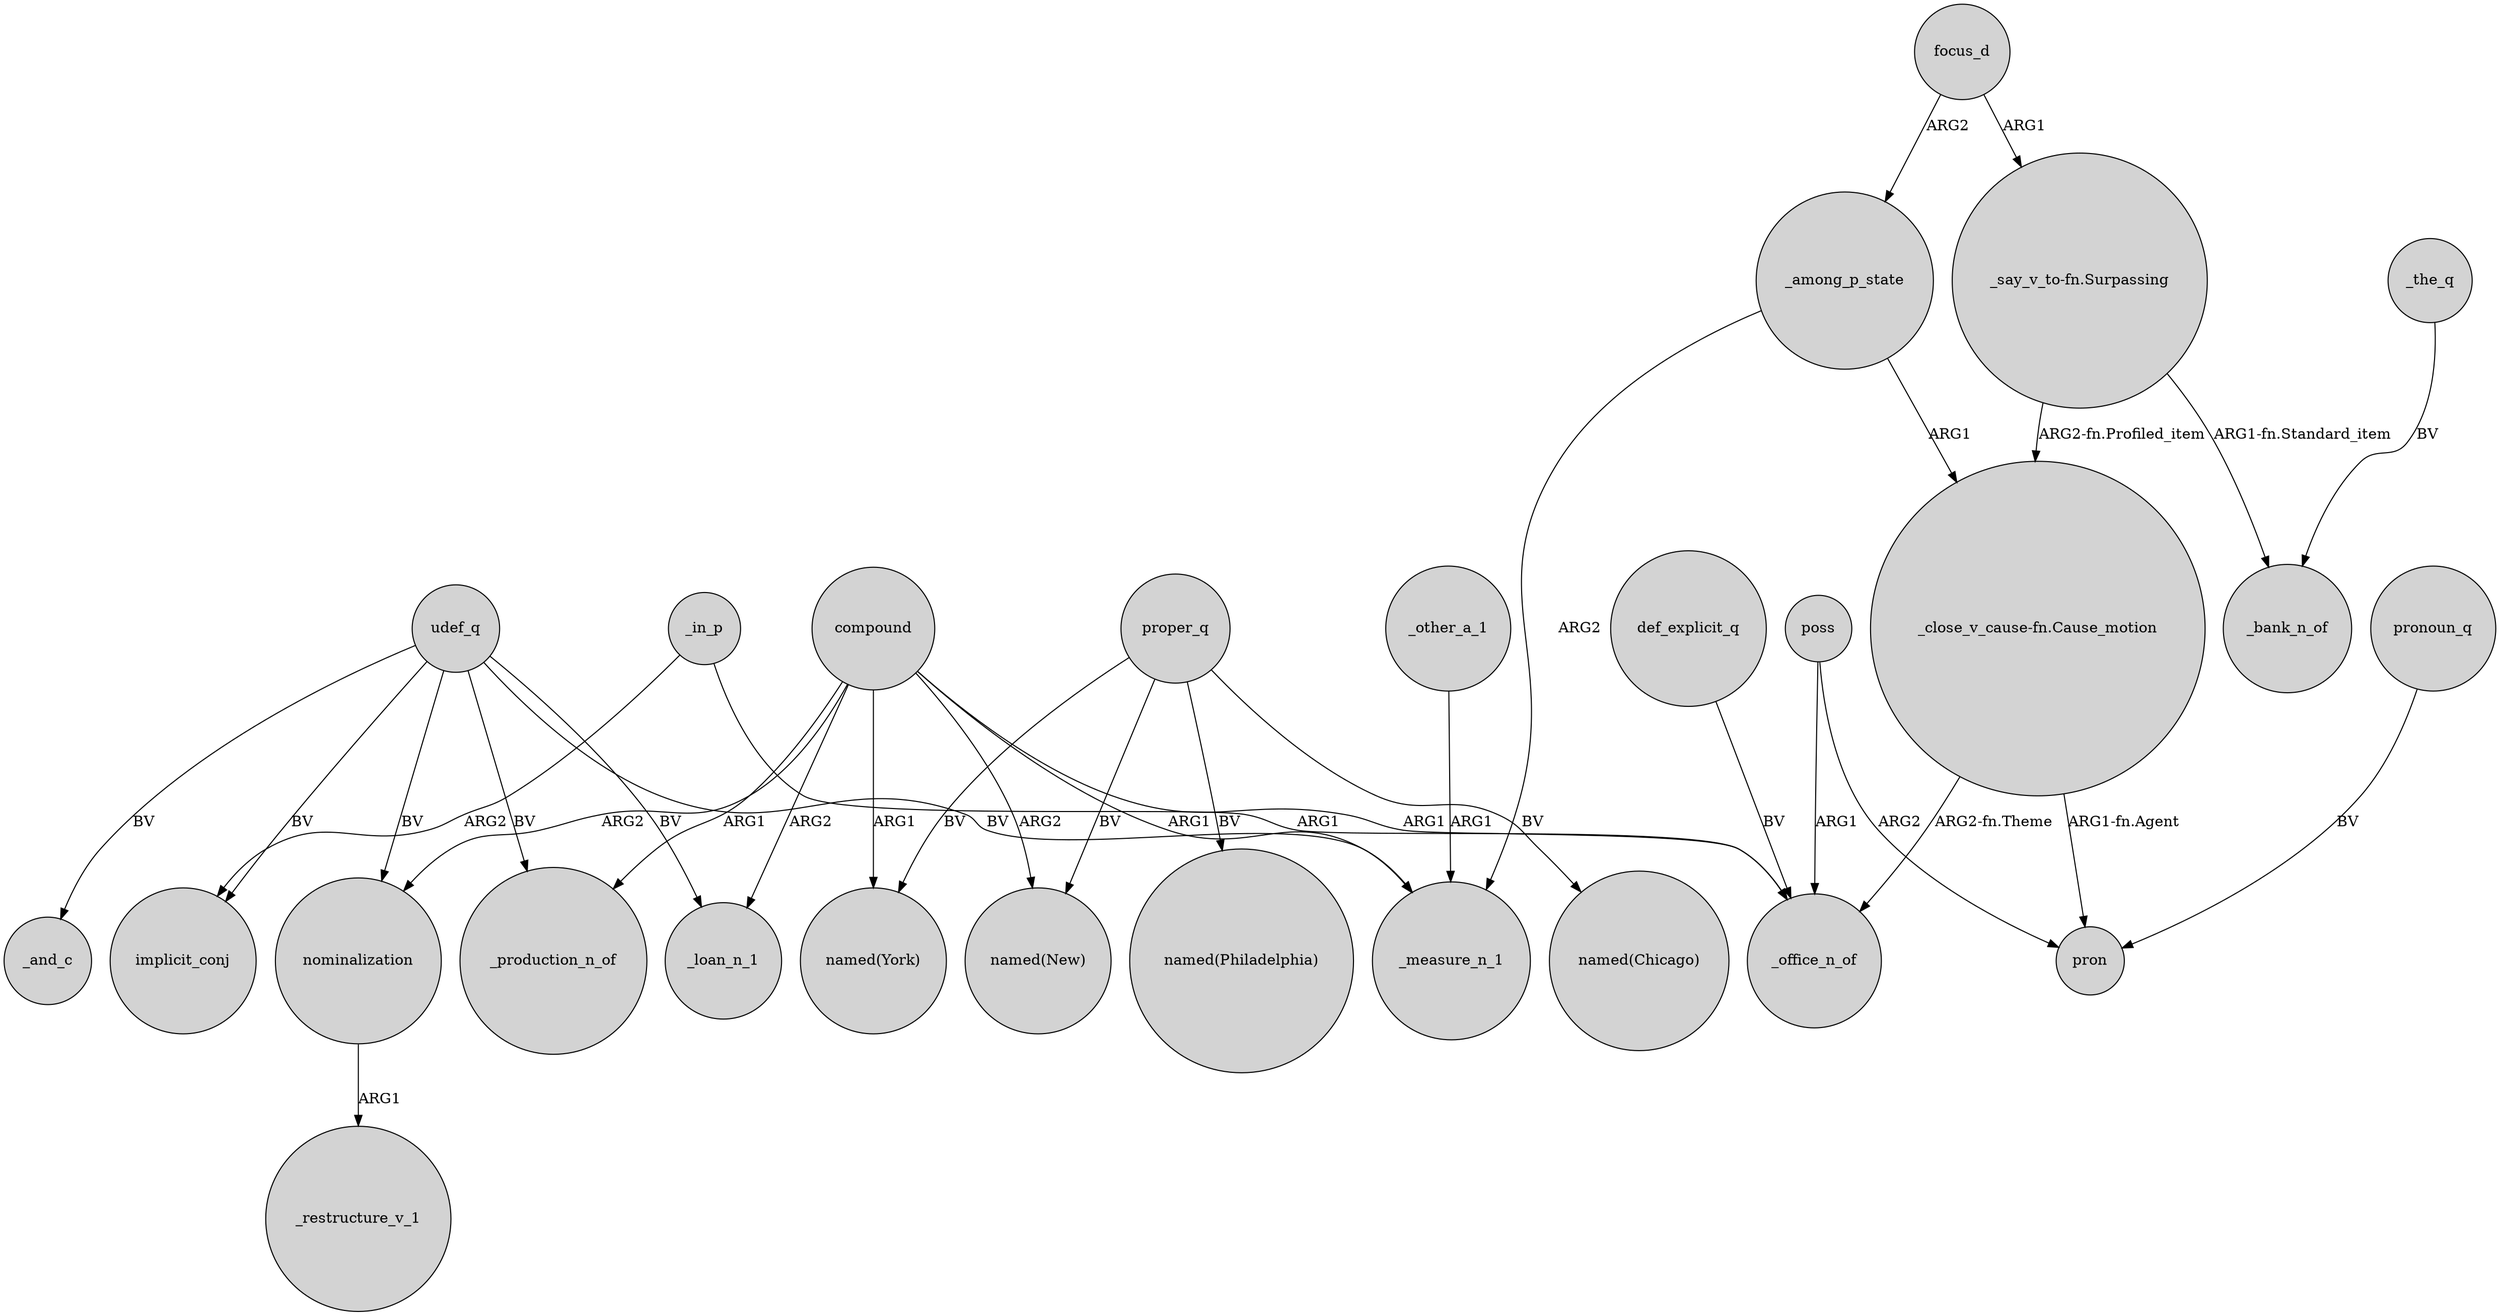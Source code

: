 digraph {
	node [shape=circle style=filled]
	_among_p_state -> "_close_v_cause-fn.Cause_motion" [label=ARG1]
	_in_p -> _office_n_of [label=ARG1]
	_the_q -> _bank_n_of [label=BV]
	compound -> _office_n_of [label=ARG1]
	"_close_v_cause-fn.Cause_motion" -> pron [label="ARG1-fn.Agent"]
	compound -> "named(New)" [label=ARG2]
	udef_q -> _measure_n_1 [label=BV]
	udef_q -> _loan_n_1 [label=BV]
	proper_q -> "named(New)" [label=BV]
	proper_q -> "named(Philadelphia)" [label=BV]
	udef_q -> nominalization [label=BV]
	_in_p -> implicit_conj [label=ARG2]
	udef_q -> _and_c [label=BV]
	compound -> _measure_n_1 [label=ARG1]
	proper_q -> "named(York)" [label=BV]
	_other_a_1 -> _measure_n_1 [label=ARG1]
	compound -> nominalization [label=ARG2]
	poss -> _office_n_of [label=ARG1]
	pronoun_q -> pron [label=BV]
	poss -> pron [label=ARG2]
	"_say_v_to-fn.Surpassing" -> _bank_n_of [label="ARG1-fn.Standard_item"]
	nominalization -> _restructure_v_1 [label=ARG1]
	proper_q -> "named(Chicago)" [label=BV]
	"_close_v_cause-fn.Cause_motion" -> _office_n_of [label="ARG2-fn.Theme"]
	def_explicit_q -> _office_n_of [label=BV]
	focus_d -> "_say_v_to-fn.Surpassing" [label=ARG1]
	_among_p_state -> _measure_n_1 [label=ARG2]
	"_say_v_to-fn.Surpassing" -> "_close_v_cause-fn.Cause_motion" [label="ARG2-fn.Profiled_item"]
	focus_d -> _among_p_state [label=ARG2]
	compound -> "named(York)" [label=ARG1]
	udef_q -> implicit_conj [label=BV]
	compound -> _loan_n_1 [label=ARG2]
	udef_q -> _production_n_of [label=BV]
	compound -> _production_n_of [label=ARG1]
}
